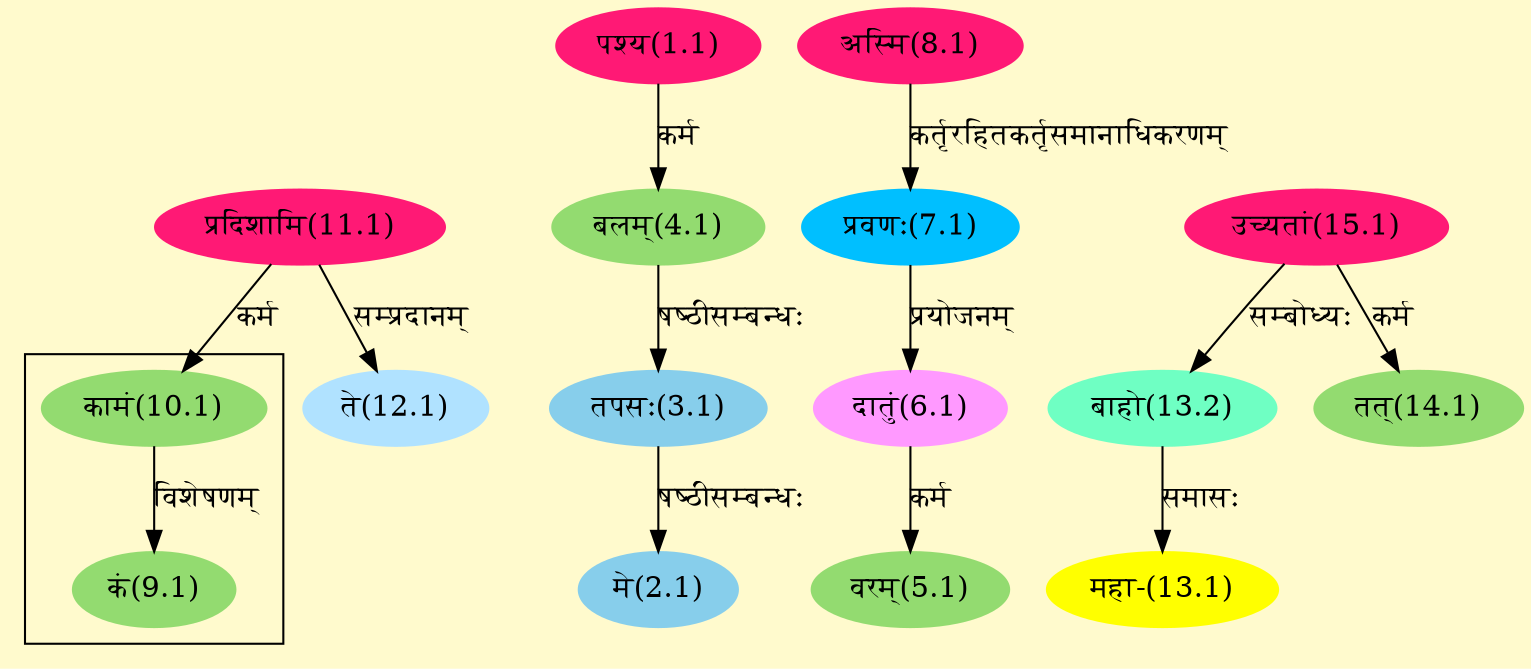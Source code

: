 digraph G{
rankdir=BT;
 compound=true;
 bgcolor="lemonchiffon1";

subgraph cluster_1{
Node9_1 [style=filled, color="#93DB70" label = "कं(9.1)"]
Node10_1 [style=filled, color="#93DB70" label = "कामं(10.1)"]

}
Node1_1 [style=filled, color="#FF1975" label = "पश्य(1.1)"]
Node [style=filled, color="" label = "()"]
Node2_1 [style=filled, color="#87CEEB" label = "मे(2.1)"]
Node3_1 [style=filled, color="#87CEEB" label = "तपसः(3.1)"]
Node4_1 [style=filled, color="#93DB70" label = "बलम्(4.1)"]
Node5_1 [style=filled, color="#93DB70" label = "वरम्(5.1)"]
Node6_1 [style=filled, color="#FF99FF" label = "दातुं(6.1)"]
Node7_1 [style=filled, color="#00BFFF" label = "प्रवणः(7.1)"]
Node8_1 [style=filled, color="#FF1975" label = "अस्मि(8.1)"]
Node10_1 [style=filled, color="#93DB70" label = "कामं(10.1)"]
Node11_1 [style=filled, color="#FF1975" label = "प्रदिशामि(11.1)"]
Node12_1 [style=filled, color="#B0E2FF" label = "ते(12.1)"]
Node13_1 [style=filled, color="#FFFF00" label = "महा-(13.1)"]
Node13_2 [style=filled, color="#6FFFC3" label = "बाहो(13.2)"]
Node15_1 [style=filled, color="#FF1975" label = "उच्यतां(15.1)"]
Node14_1 [style=filled, color="#93DB70" label = "तत्(14.1)"]
/* Start of Relations section */

Node2_1 -> Node3_1 [  label="षष्ठीसम्बन्धः"  dir="back" ]
Node3_1 -> Node4_1 [  label="षष्ठीसम्बन्धः"  dir="back" ]
Node4_1 -> Node1_1 [  label="कर्म"  dir="back" ]
Node5_1 -> Node6_1 [  label="कर्म"  dir="back" ]
Node6_1 -> Node7_1 [  label="प्रयोजनम्"  dir="back" ]
Node7_1 -> Node8_1 [  label="कर्तृरहितकर्तृसमानाधिकरणम्"  dir="back" ]
Node9_1 -> Node10_1 [  label="विशेषणम्"  dir="back" ]
Node10_1 -> Node11_1 [  label="कर्म"  dir="back" ]
Node12_1 -> Node11_1 [  label="सम्प्रदानम्"  dir="back" ]
Node13_1 -> Node13_2 [  label="समासः"  dir="back" ]
Node13_2 -> Node15_1 [  label="सम्बोध्यः"  dir="back" ]
Node14_1 -> Node15_1 [  label="कर्म"  dir="back" ]
}
